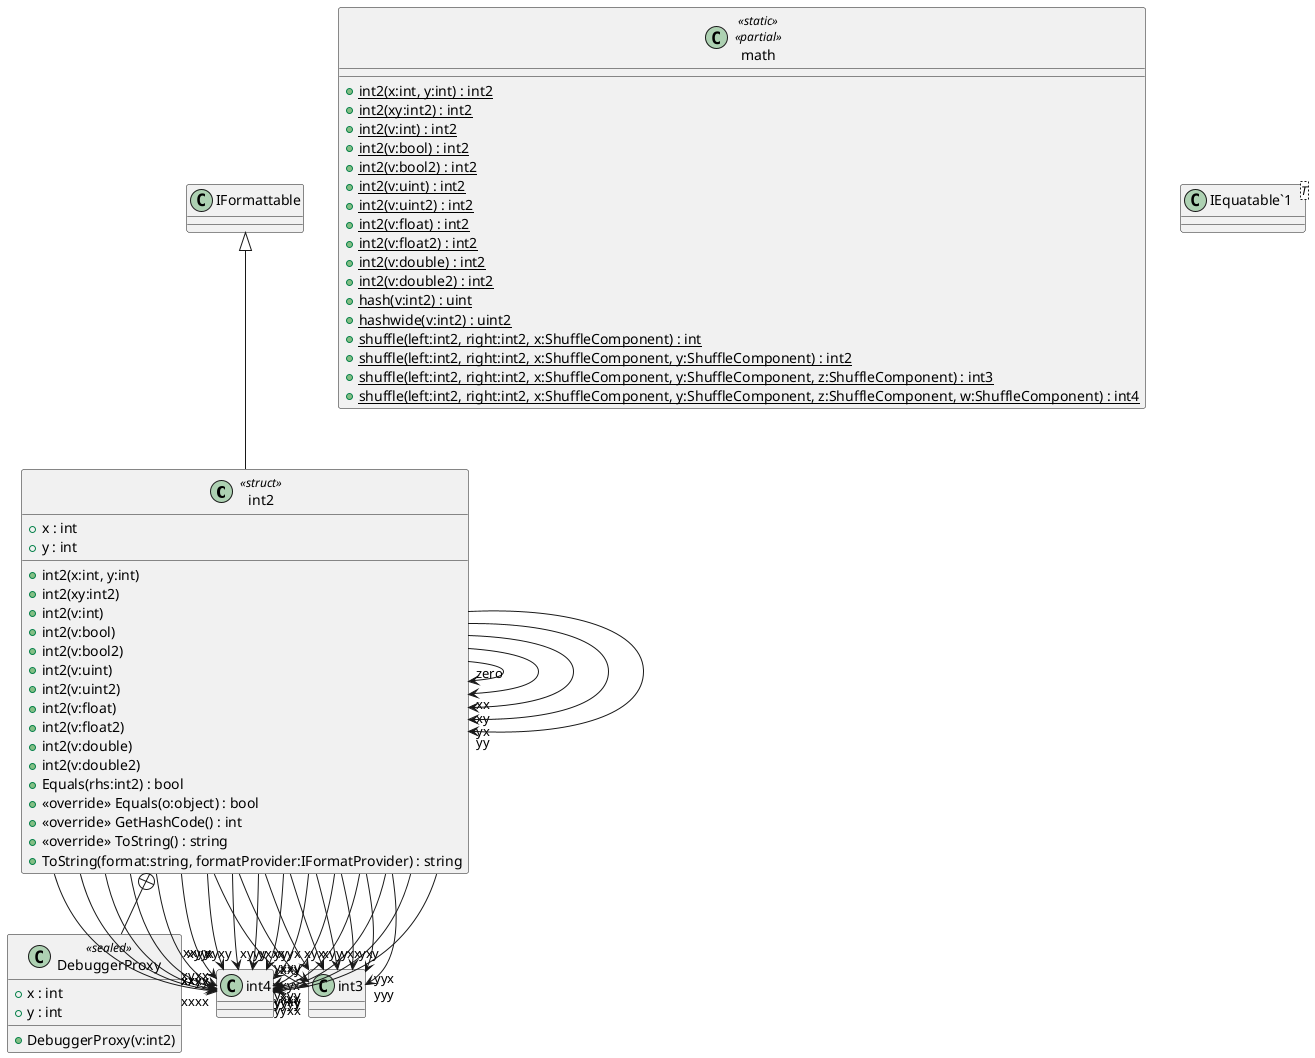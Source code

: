 @startuml
class int2 <<struct>> {
    + x : int
    + y : int
    + int2(x:int, y:int)
    + int2(xy:int2)
    + int2(v:int)
    + int2(v:bool)
    + int2(v:bool2)
    + int2(v:uint)
    + int2(v:uint2)
    + int2(v:float)
    + int2(v:float2)
    + int2(v:double)
    + int2(v:double2)
    + Equals(rhs:int2) : bool
    + <<override>> Equals(o:object) : bool
    + <<override>> GetHashCode() : int
    + <<override>> ToString() : string
    + ToString(format:string, formatProvider:IFormatProvider) : string
}
class math <<static>> <<partial>> {
    + {static} int2(x:int, y:int) : int2
    + {static} int2(xy:int2) : int2
    + {static} int2(v:int) : int2
    + {static} int2(v:bool) : int2
    + {static} int2(v:bool2) : int2
    + {static} int2(v:uint) : int2
    + {static} int2(v:uint2) : int2
    + {static} int2(v:float) : int2
    + {static} int2(v:float2) : int2
    + {static} int2(v:double) : int2
    + {static} int2(v:double2) : int2
    + {static} hash(v:int2) : uint
    + {static} hashwide(v:int2) : uint2
    + {static} shuffle(left:int2, right:int2, x:ShuffleComponent) : int
    + {static} shuffle(left:int2, right:int2, x:ShuffleComponent, y:ShuffleComponent) : int2
    + {static} shuffle(left:int2, right:int2, x:ShuffleComponent, y:ShuffleComponent, z:ShuffleComponent) : int3
    + {static} shuffle(left:int2, right:int2, x:ShuffleComponent, y:ShuffleComponent, z:ShuffleComponent, w:ShuffleComponent) : int4
}
class "IEquatable`1"<T> {
}
class DebuggerProxy <<sealed>> {
    + x : int
    + y : int
    + DebuggerProxy(v:int2)
}
IFormattable <|-- int2
int2 --> "zero" int2
int2 --> "xxxx" int4
int2 --> "xxxy" int4
int2 --> "xxyx" int4
int2 --> "xxyy" int4
int2 --> "xyxx" int4
int2 --> "xyxy" int4
int2 --> "xyyx" int4
int2 --> "xyyy" int4
int2 --> "yxxx" int4
int2 --> "yxxy" int4
int2 --> "yxyx" int4
int2 --> "yxyy" int4
int2 --> "yyxx" int4
int2 --> "yyxy" int4
int2 --> "yyyx" int4
int2 --> "yyyy" int4
int2 --> "xxx" int3
int2 --> "xxy" int3
int2 --> "xyx" int3
int2 --> "xyy" int3
int2 --> "yxx" int3
int2 --> "yxy" int3
int2 --> "yyx" int3
int2 --> "yyy" int3
int2 --> "xx" int2
int2 --> "xy" int2
int2 --> "yx" int2
int2 --> "yy" int2
int2 +-- DebuggerProxy
@enduml
